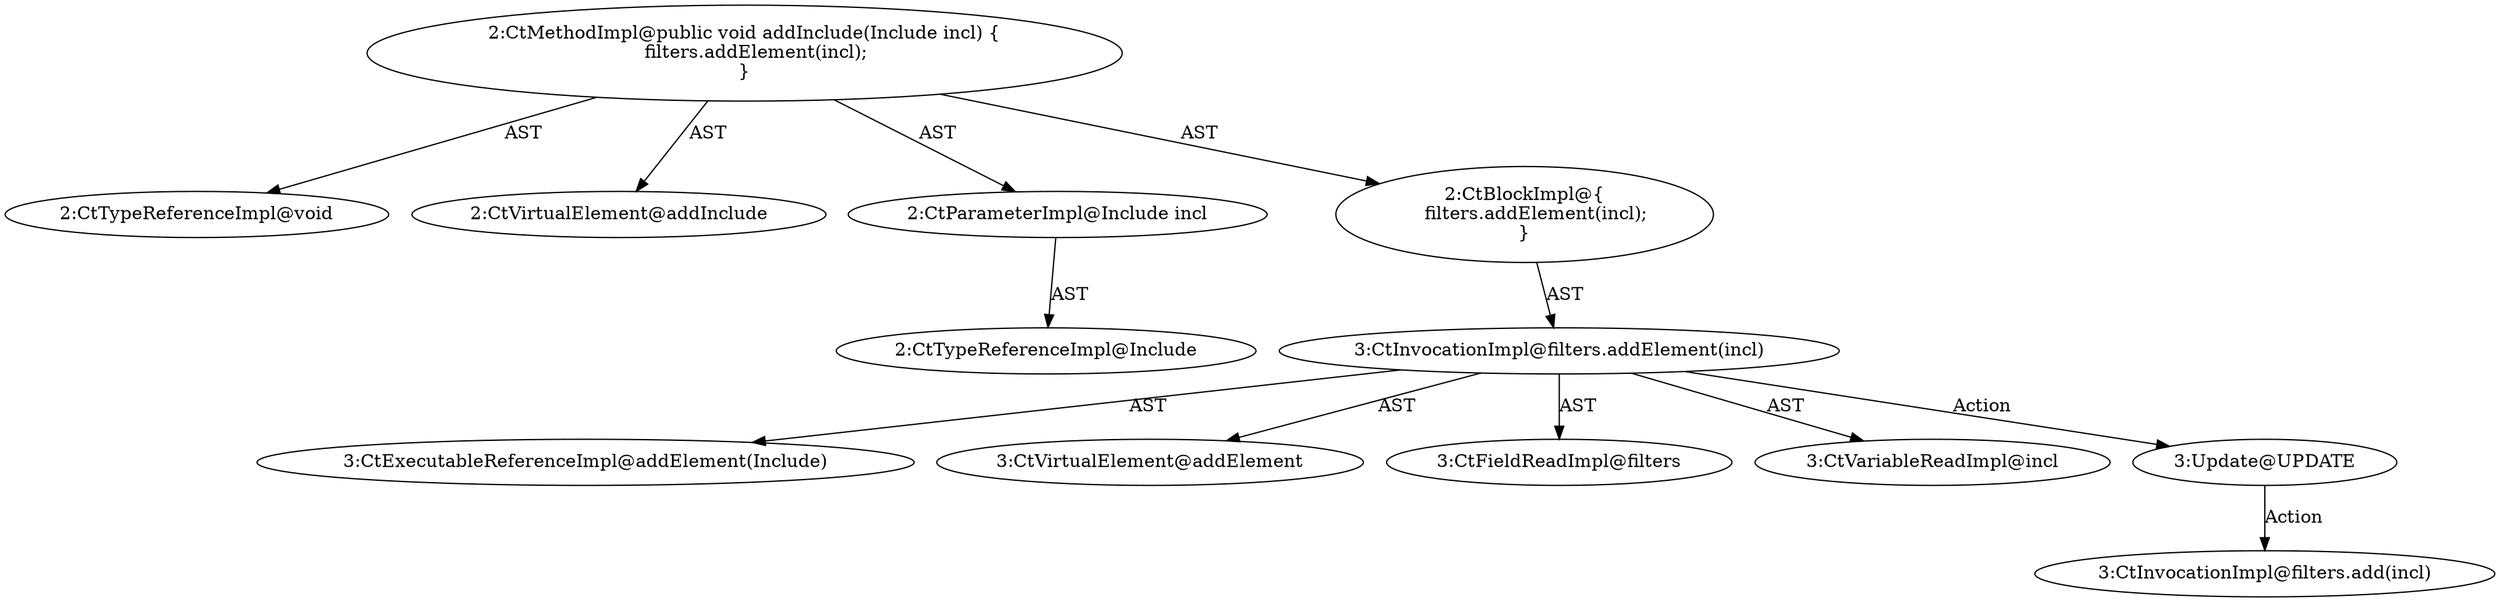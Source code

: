 digraph "addInclude#?,Include" {
0 [label="2:CtTypeReferenceImpl@void" shape=ellipse]
1 [label="2:CtVirtualElement@addInclude" shape=ellipse]
2 [label="2:CtParameterImpl@Include incl" shape=ellipse]
3 [label="2:CtTypeReferenceImpl@Include" shape=ellipse]
4 [label="3:CtExecutableReferenceImpl@addElement(Include)" shape=ellipse]
5 [label="3:CtVirtualElement@addElement" shape=ellipse]
6 [label="3:CtFieldReadImpl@filters" shape=ellipse]
7 [label="3:CtVariableReadImpl@incl" shape=ellipse]
8 [label="3:CtInvocationImpl@filters.addElement(incl)" shape=ellipse]
9 [label="2:CtBlockImpl@\{
    filters.addElement(incl);
\}" shape=ellipse]
10 [label="2:CtMethodImpl@public void addInclude(Include incl) \{
    filters.addElement(incl);
\}" shape=ellipse]
11 [label="3:Update@UPDATE" shape=ellipse]
12 [label="3:CtInvocationImpl@filters.add(incl)" shape=ellipse]
2 -> 3 [label="AST"];
8 -> 5 [label="AST"];
8 -> 6 [label="AST"];
8 -> 4 [label="AST"];
8 -> 7 [label="AST"];
8 -> 11 [label="Action"];
9 -> 8 [label="AST"];
10 -> 1 [label="AST"];
10 -> 0 [label="AST"];
10 -> 2 [label="AST"];
10 -> 9 [label="AST"];
11 -> 12 [label="Action"];
}